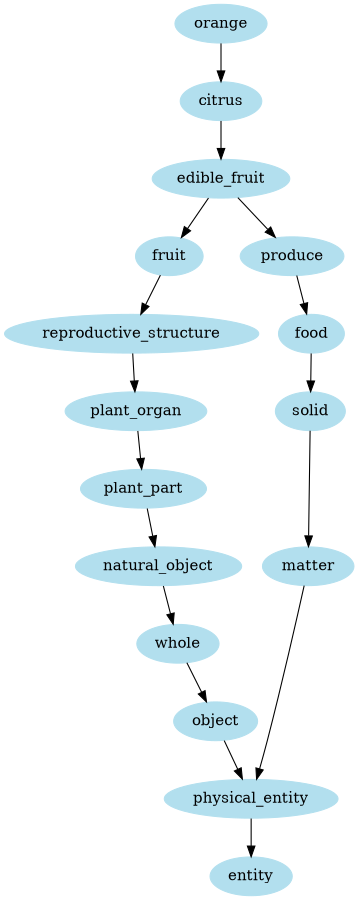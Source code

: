 digraph unix {
	node [color=lightblue2 style=filled]
	size="6,6"
	orange -> citrus
	citrus -> edible_fruit
	edible_fruit -> fruit
	fruit -> reproductive_structure
	reproductive_structure -> plant_organ
	plant_organ -> plant_part
	plant_part -> natural_object
	natural_object -> whole
	whole -> object
	object -> physical_entity
	physical_entity -> entity
	edible_fruit -> produce
	produce -> food
	food -> solid
	solid -> matter
	matter -> physical_entity
}
